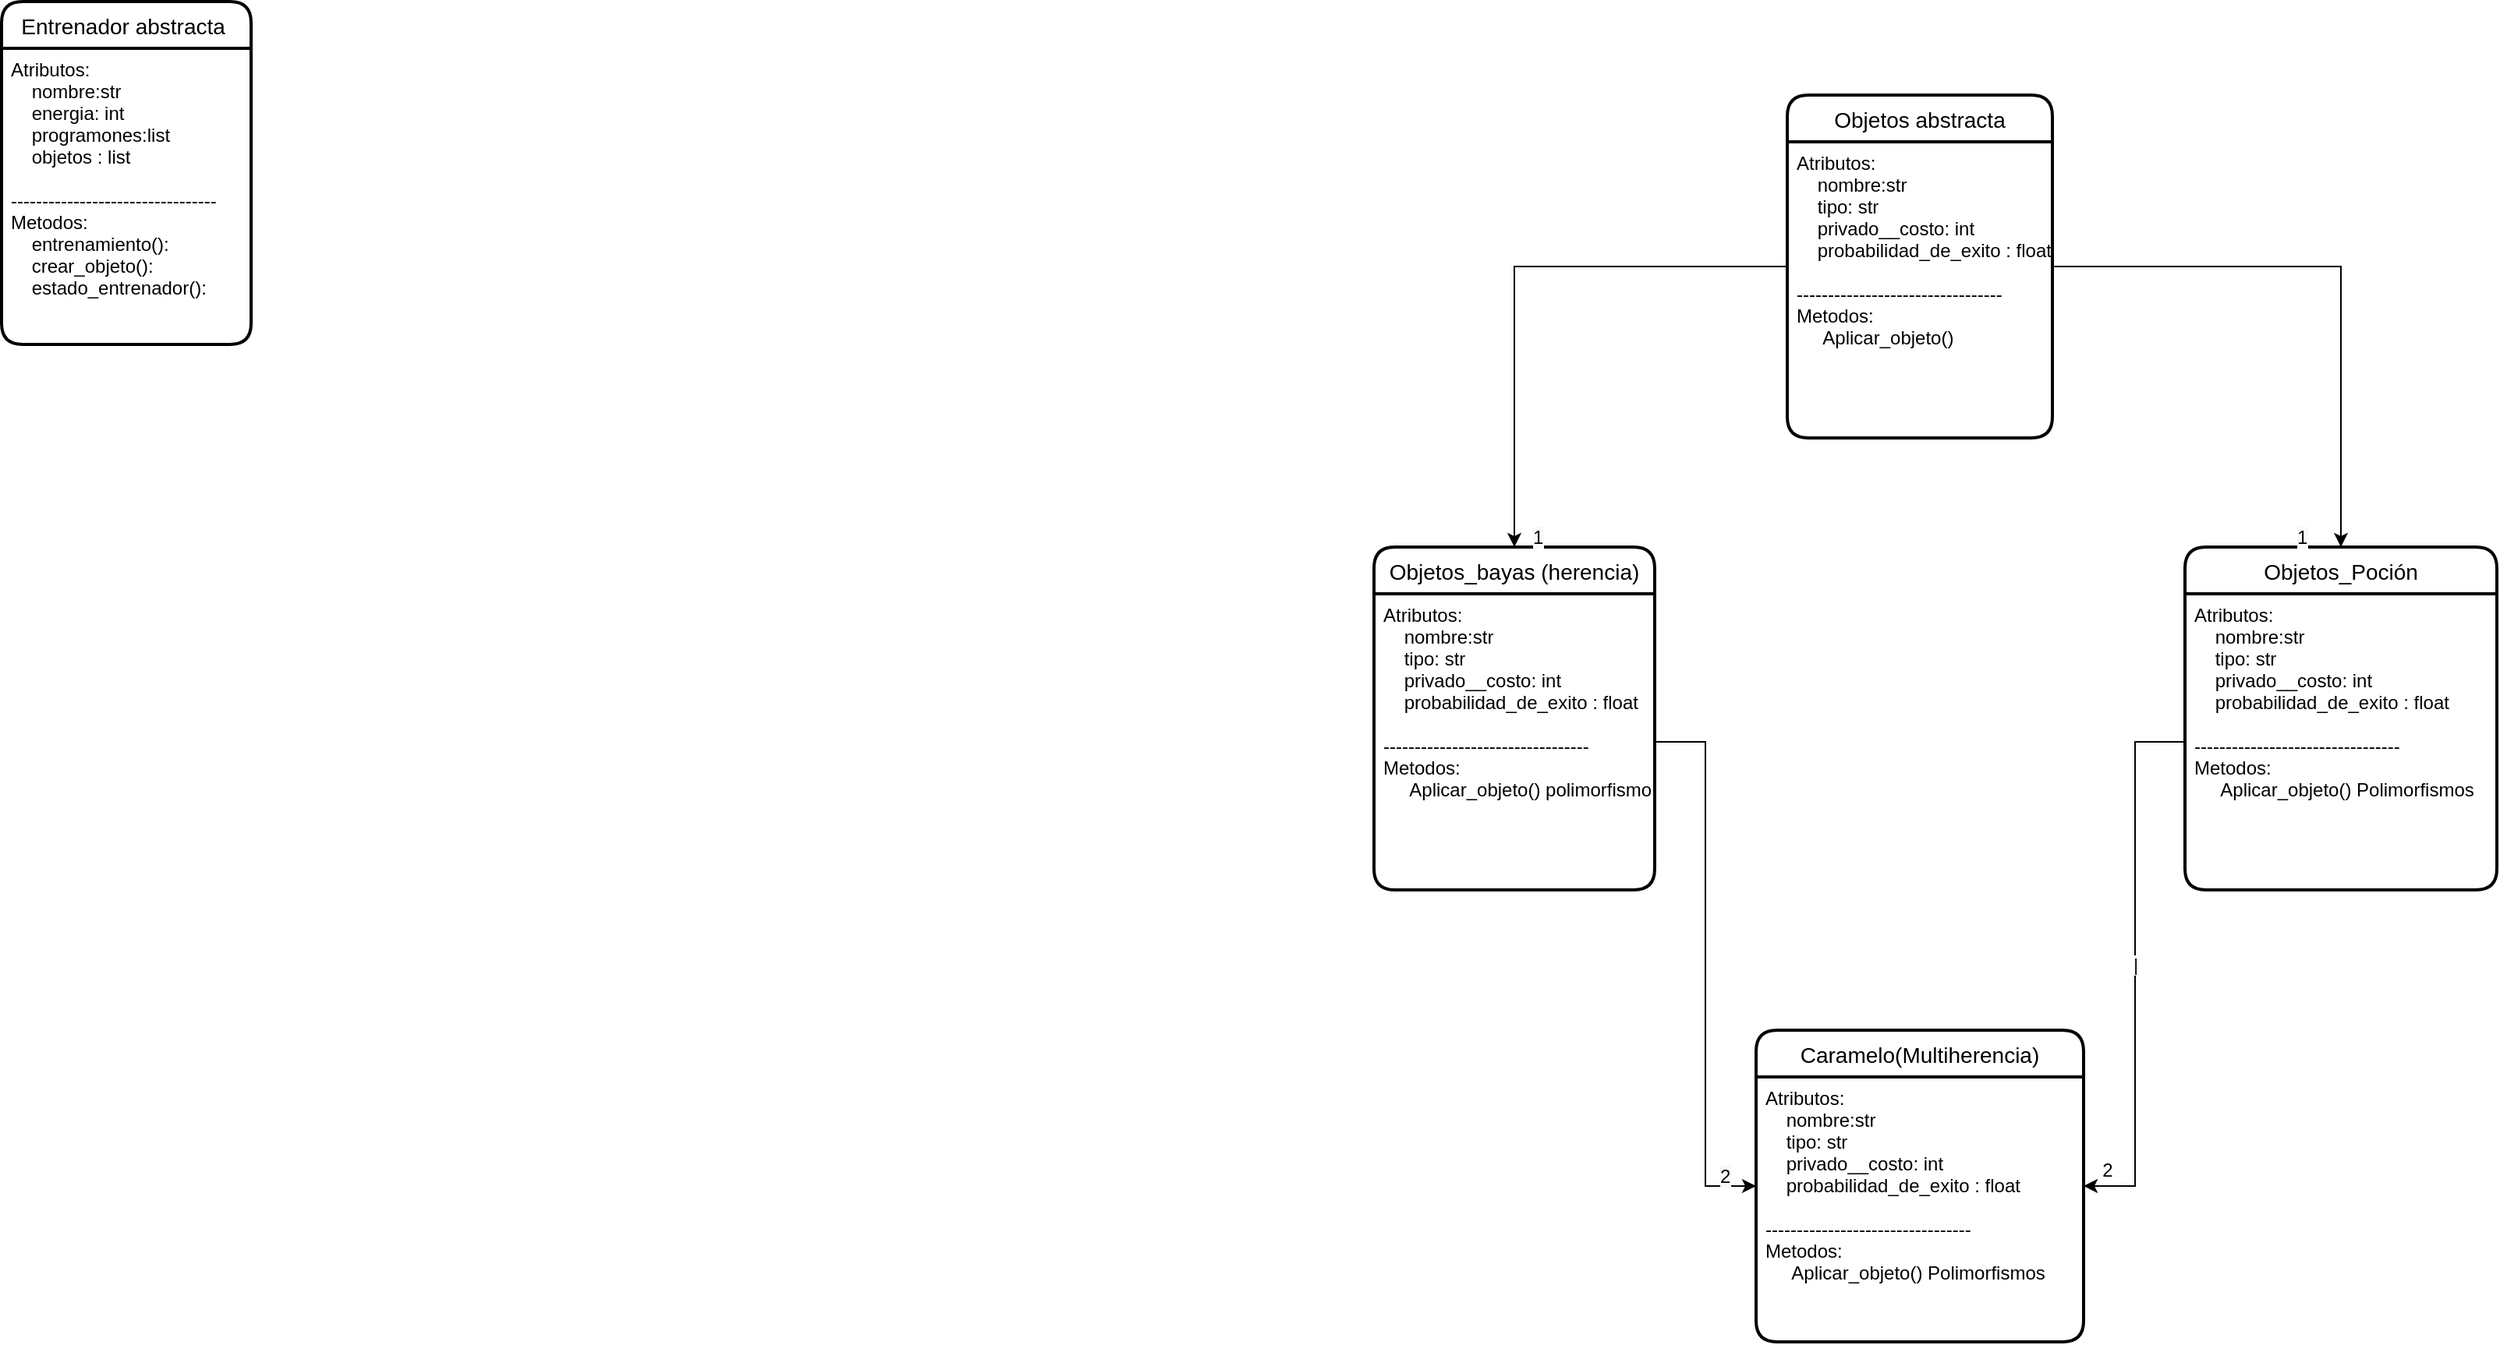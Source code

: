 <mxfile version="20.2.8" type="github">
  <diagram id="nNRB3FYroDZcuy6VNHdO" name="Página-1">
    <mxGraphModel dx="368" dy="421" grid="1" gridSize="10" guides="1" tooltips="1" connect="1" arrows="1" fold="1" page="1" pageScale="1" pageWidth="827" pageHeight="1169" math="0" shadow="0">
      <root>
        <mxCell id="0" />
        <mxCell id="1" parent="0" />
        <mxCell id="z5m_l2Ay39GD2w98-U8z-1" value="Entrenador abstracta " style="swimlane;childLayout=stackLayout;horizontal=1;startSize=30;horizontalStack=0;rounded=1;fontSize=14;fontStyle=0;strokeWidth=2;resizeParent=0;resizeLast=1;shadow=0;dashed=0;align=center;" vertex="1" parent="1">
          <mxGeometry x="10" y="10" width="160" height="220" as="geometry" />
        </mxCell>
        <mxCell id="z5m_l2Ay39GD2w98-U8z-4" value="Atributos:&#xa;    nombre:str&#xa;    energia: int&#xa;    programones:list&#xa;    objetos : list&#xa;&#xa;---------------------------------&#xa;Metodos:&#xa;    entrenamiento():&#xa;    crear_objeto():&#xa;    estado_entrenador():" style="text;strokeColor=none;fillColor=none;spacingLeft=4;spacingRight=4;overflow=hidden;rotatable=0;points=[[0,0.5],[1,0.5]];portConstraint=eastwest;fontSize=12;" vertex="1" parent="z5m_l2Ay39GD2w98-U8z-1">
          <mxGeometry y="30" width="160" height="190" as="geometry" />
        </mxCell>
        <mxCell id="z5m_l2Ay39GD2w98-U8z-9" value="" style="edgeStyle=orthogonalEdgeStyle;rounded=0;orthogonalLoop=1;jettySize=auto;html=1;" edge="1" parent="1" source="z5m_l2Ay39GD2w98-U8z-5" target="z5m_l2Ay39GD2w98-U8z-7">
          <mxGeometry relative="1" as="geometry" />
        </mxCell>
        <mxCell id="z5m_l2Ay39GD2w98-U8z-16" value="" style="edgeStyle=orthogonalEdgeStyle;rounded=0;orthogonalLoop=1;jettySize=auto;html=1;" edge="1" parent="1" source="z5m_l2Ay39GD2w98-U8z-5" target="z5m_l2Ay39GD2w98-U8z-14">
          <mxGeometry relative="1" as="geometry" />
        </mxCell>
        <mxCell id="z5m_l2Ay39GD2w98-U8z-5" value="Objetos abstracta" style="swimlane;childLayout=stackLayout;horizontal=1;startSize=30;horizontalStack=0;rounded=1;fontSize=14;fontStyle=0;strokeWidth=2;resizeParent=0;resizeLast=1;shadow=0;dashed=0;align=center;" vertex="1" parent="1">
          <mxGeometry x="1155" y="70" width="170" height="220" as="geometry" />
        </mxCell>
        <mxCell id="z5m_l2Ay39GD2w98-U8z-6" value="Atributos:&#xa;    nombre:str&#xa;    tipo: str&#xa;    privado__costo: int&#xa;    probabilidad_de_exito : float&#xa;&#xa;---------------------------------&#xa;Metodos:&#xa;     Aplicar_objeto()" style="align=left;strokeColor=none;fillColor=none;spacingLeft=4;fontSize=12;verticalAlign=top;resizable=0;rotatable=0;part=1;" vertex="1" parent="z5m_l2Ay39GD2w98-U8z-5">
          <mxGeometry y="30" width="170" height="190" as="geometry" />
        </mxCell>
        <mxCell id="z5m_l2Ay39GD2w98-U8z-7" value="Objetos_bayas (herencia)" style="swimlane;childLayout=stackLayout;horizontal=1;startSize=30;horizontalStack=0;rounded=1;fontSize=14;fontStyle=0;strokeWidth=2;resizeParent=0;resizeLast=1;shadow=0;dashed=0;align=center;" vertex="1" parent="1">
          <mxGeometry x="890" y="360" width="180" height="220" as="geometry" />
        </mxCell>
        <mxCell id="z5m_l2Ay39GD2w98-U8z-8" value="Atributos:&#xa;    nombre:str&#xa;    tipo: str&#xa;    privado__costo: int&#xa;    probabilidad_de_exito : float&#xa;&#xa;---------------------------------&#xa;Metodos:&#xa;     Aplicar_objeto() polimorfismo" style="align=left;strokeColor=none;fillColor=none;spacingLeft=4;fontSize=12;verticalAlign=top;resizable=0;rotatable=0;part=1;" vertex="1" parent="z5m_l2Ay39GD2w98-U8z-7">
          <mxGeometry y="30" width="180" height="190" as="geometry" />
        </mxCell>
        <mxCell id="z5m_l2Ay39GD2w98-U8z-14" value="Objetos_Poción" style="swimlane;childLayout=stackLayout;horizontal=1;startSize=30;horizontalStack=0;rounded=1;fontSize=14;fontStyle=0;strokeWidth=2;resizeParent=0;resizeLast=1;shadow=0;dashed=0;align=center;" vertex="1" parent="1">
          <mxGeometry x="1410" y="360" width="200" height="220" as="geometry" />
        </mxCell>
        <mxCell id="z5m_l2Ay39GD2w98-U8z-15" value="Atributos:&#xa;    nombre:str&#xa;    tipo: str&#xa;    privado__costo: int&#xa;    probabilidad_de_exito : float&#xa;&#xa;---------------------------------&#xa;Metodos:&#xa;     Aplicar_objeto() Polimorfismos" style="align=left;strokeColor=none;fillColor=none;spacingLeft=4;fontSize=12;verticalAlign=top;resizable=0;rotatable=0;part=1;" vertex="1" parent="z5m_l2Ay39GD2w98-U8z-14">
          <mxGeometry y="30" width="200" height="190" as="geometry" />
        </mxCell>
        <mxCell id="z5m_l2Ay39GD2w98-U8z-34" value="Caramelo(Multiherencia)" style="swimlane;childLayout=stackLayout;horizontal=1;startSize=30;horizontalStack=0;rounded=1;fontSize=14;fontStyle=0;strokeWidth=2;resizeParent=0;resizeLast=1;shadow=0;dashed=0;align=center;" vertex="1" parent="1">
          <mxGeometry x="1135" y="670" width="210" height="200" as="geometry" />
        </mxCell>
        <mxCell id="z5m_l2Ay39GD2w98-U8z-35" value="Atributos:&#xa;    nombre:str&#xa;    tipo: str&#xa;    privado__costo: int&#xa;    probabilidad_de_exito : float&#xa;&#xa;---------------------------------&#xa;Metodos:&#xa;     Aplicar_objeto() Polimorfismos" style="align=left;strokeColor=none;fillColor=none;spacingLeft=4;fontSize=12;verticalAlign=top;resizable=0;rotatable=0;part=1;" vertex="1" parent="z5m_l2Ay39GD2w98-U8z-34">
          <mxGeometry y="30" width="210" height="170" as="geometry" />
        </mxCell>
        <mxCell id="z5m_l2Ay39GD2w98-U8z-36" value="|" style="edgeStyle=orthogonalEdgeStyle;rounded=0;orthogonalLoop=1;jettySize=auto;html=1;entryX=1;entryY=0.5;entryDx=0;entryDy=0;" edge="1" parent="1" source="z5m_l2Ay39GD2w98-U8z-15" target="z5m_l2Ay39GD2w98-U8z-34">
          <mxGeometry relative="1" as="geometry">
            <Array as="points">
              <mxPoint x="1378" y="485" />
              <mxPoint x="1378" y="770" />
            </Array>
          </mxGeometry>
        </mxCell>
        <mxCell id="z5m_l2Ay39GD2w98-U8z-37" style="edgeStyle=orthogonalEdgeStyle;rounded=0;orthogonalLoop=1;jettySize=auto;html=1;entryX=0;entryY=0.5;entryDx=0;entryDy=0;" edge="1" parent="1" source="z5m_l2Ay39GD2w98-U8z-8" target="z5m_l2Ay39GD2w98-U8z-34">
          <mxGeometry relative="1" as="geometry" />
        </mxCell>
        <mxCell id="z5m_l2Ay39GD2w98-U8z-39" value="2" style="text;html=1;align=center;verticalAlign=middle;resizable=0;points=[];autosize=1;strokeColor=none;fillColor=none;" vertex="1" parent="1">
          <mxGeometry x="1345" y="745" width="30" height="30" as="geometry" />
        </mxCell>
        <mxCell id="z5m_l2Ay39GD2w98-U8z-40" value="&lt;span style=&quot;color: rgb(0, 0, 0); font-family: Helvetica; font-size: 12px; font-style: normal; font-variant-ligatures: normal; font-variant-caps: normal; font-weight: 400; letter-spacing: normal; orphans: 2; text-align: center; text-indent: 0px; text-transform: none; widows: 2; word-spacing: 0px; -webkit-text-stroke-width: 0px; background-color: rgb(248, 249, 250); text-decoration-thickness: initial; text-decoration-style: initial; text-decoration-color: initial; float: none; display: inline !important;&quot;&gt;2&lt;/span&gt;" style="text;whiteSpace=wrap;html=1;" vertex="1" parent="1">
          <mxGeometry x="1110" y="750" width="40" height="40" as="geometry" />
        </mxCell>
        <mxCell id="z5m_l2Ay39GD2w98-U8z-41" value="&lt;span style=&quot;color: rgb(0, 0, 0); font-family: Helvetica; font-size: 12px; font-style: normal; font-variant-ligatures: normal; font-variant-caps: normal; font-weight: 400; letter-spacing: normal; orphans: 2; text-align: center; text-indent: 0px; text-transform: none; widows: 2; word-spacing: 0px; -webkit-text-stroke-width: 0px; background-color: rgb(248, 249, 250); text-decoration-thickness: initial; text-decoration-style: initial; text-decoration-color: initial; float: none; display: inline !important;&quot;&gt;1&lt;/span&gt;" style="text;whiteSpace=wrap;html=1;" vertex="1" parent="1">
          <mxGeometry x="990" y="340" width="40" height="40" as="geometry" />
        </mxCell>
        <mxCell id="z5m_l2Ay39GD2w98-U8z-42" value="&lt;span style=&quot;color: rgb(0, 0, 0); font-family: Helvetica; font-size: 12px; font-style: normal; font-variant-ligatures: normal; font-variant-caps: normal; font-weight: 400; letter-spacing: normal; orphans: 2; text-align: center; text-indent: 0px; text-transform: none; widows: 2; word-spacing: 0px; -webkit-text-stroke-width: 0px; background-color: rgb(248, 249, 250); text-decoration-thickness: initial; text-decoration-style: initial; text-decoration-color: initial; float: none; display: inline !important;&quot;&gt;1&lt;/span&gt;" style="text;whiteSpace=wrap;html=1;" vertex="1" parent="1">
          <mxGeometry x="1480" y="340" width="40" height="40" as="geometry" />
        </mxCell>
      </root>
    </mxGraphModel>
  </diagram>
</mxfile>
